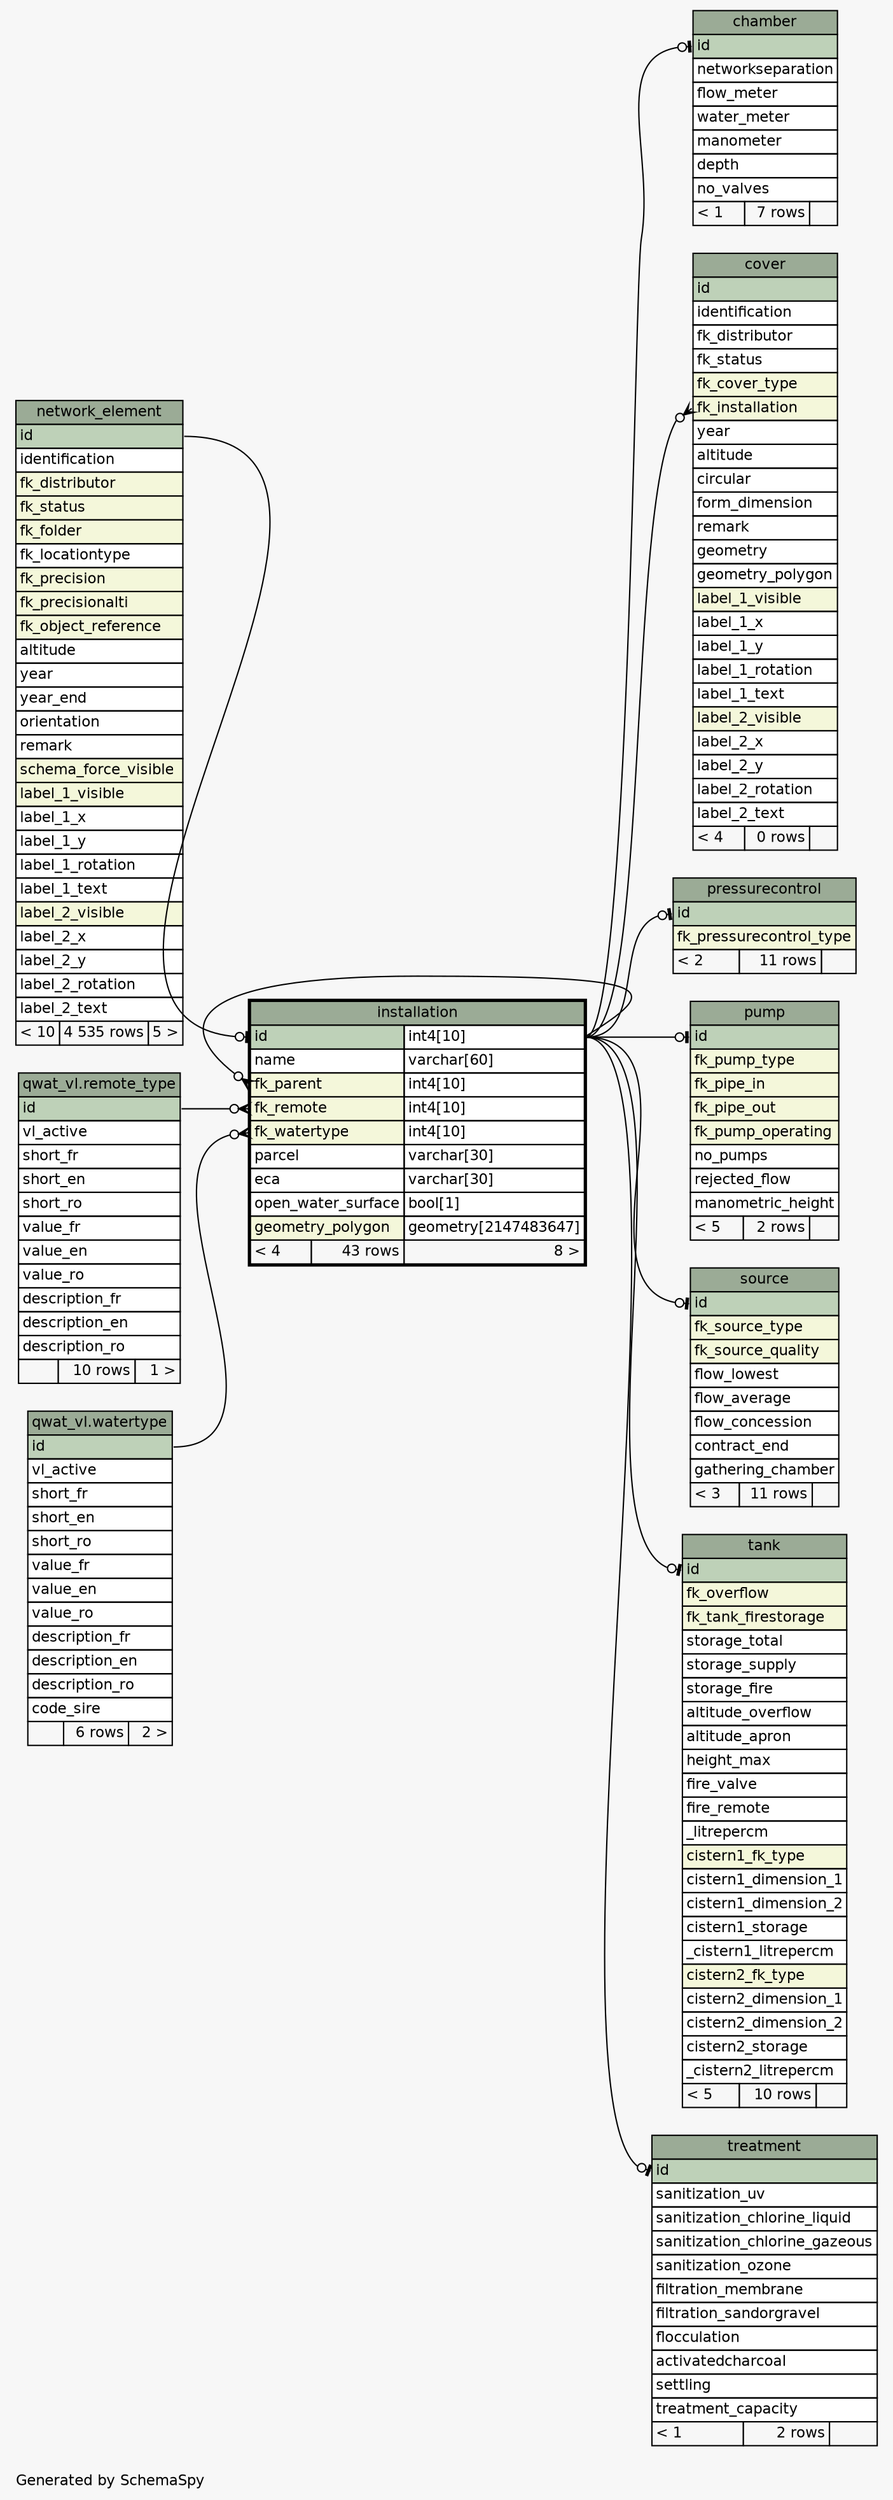 // dot 2.38.0 on Linux 4.8.0-42-generic
// SchemaSpy rev 590
digraph "oneDegreeRelationshipsDiagram" {
  graph [
    rankdir="RL"
    bgcolor="#f7f7f7"
    label="\nGenerated by SchemaSpy"
    labeljust="l"
    nodesep="0.18"
    ranksep="0.46"
    fontname="Helvetica"
    fontsize="11"
  ];
  node [
    fontname="Helvetica"
    fontsize="11"
    shape="plaintext"
  ];
  edge [
    arrowsize="0.8"
  ];
  "chamber":"id":w -> "installation":"id.type":e [arrowhead=none dir=back arrowtail=teeodot];
  "cover":"fk_installation":w -> "installation":"id.type":e [arrowhead=none dir=back arrowtail=crowodot];
  "installation":"fk_parent":w -> "installation":"id.type":e [arrowhead=none dir=back arrowtail=crowodot];
  "installation":"fk_remote":w -> "qwat_vl.remote_type":"id":e [arrowhead=none dir=back arrowtail=crowodot];
  "installation":"fk_watertype":w -> "qwat_vl.watertype":"id":e [arrowhead=none dir=back arrowtail=crowodot];
  "installation":"id":w -> "network_element":"id":e [arrowhead=none dir=back arrowtail=teeodot];
  "pressurecontrol":"id":w -> "installation":"id.type":e [arrowhead=none dir=back arrowtail=teeodot];
  "pump":"id":w -> "installation":"id.type":e [arrowhead=none dir=back arrowtail=teeodot];
  "source":"id":w -> "installation":"id.type":e [arrowhead=none dir=back arrowtail=teeodot];
  "tank":"id":w -> "installation":"id.type":e [arrowhead=none dir=back arrowtail=teeodot];
  "treatment":"id":w -> "installation":"id.type":e [arrowhead=none dir=back arrowtail=teeodot];
  "chamber" [
    label=<
    <TABLE BORDER="0" CELLBORDER="1" CELLSPACING="0" BGCOLOR="#ffffff">
      <TR><TD COLSPAN="3" BGCOLOR="#9bab96" ALIGN="CENTER">chamber</TD></TR>
      <TR><TD PORT="id" COLSPAN="3" BGCOLOR="#bed1b8" ALIGN="LEFT">id</TD></TR>
      <TR><TD PORT="networkseparation" COLSPAN="3" ALIGN="LEFT">networkseparation</TD></TR>
      <TR><TD PORT="flow_meter" COLSPAN="3" ALIGN="LEFT">flow_meter</TD></TR>
      <TR><TD PORT="water_meter" COLSPAN="3" ALIGN="LEFT">water_meter</TD></TR>
      <TR><TD PORT="manometer" COLSPAN="3" ALIGN="LEFT">manometer</TD></TR>
      <TR><TD PORT="depth" COLSPAN="3" ALIGN="LEFT">depth</TD></TR>
      <TR><TD PORT="no_valves" COLSPAN="3" ALIGN="LEFT">no_valves</TD></TR>
      <TR><TD ALIGN="LEFT" BGCOLOR="#f7f7f7">&lt; 1</TD><TD ALIGN="RIGHT" BGCOLOR="#f7f7f7">7 rows</TD><TD ALIGN="RIGHT" BGCOLOR="#f7f7f7">  </TD></TR>
    </TABLE>>
    URL="chamber.html"
    tooltip="chamber"
  ];
  "cover" [
    label=<
    <TABLE BORDER="0" CELLBORDER="1" CELLSPACING="0" BGCOLOR="#ffffff">
      <TR><TD COLSPAN="3" BGCOLOR="#9bab96" ALIGN="CENTER">cover</TD></TR>
      <TR><TD PORT="id" COLSPAN="3" BGCOLOR="#bed1b8" ALIGN="LEFT">id</TD></TR>
      <TR><TD PORT="identification" COLSPAN="3" ALIGN="LEFT">identification</TD></TR>
      <TR><TD PORT="fk_distributor" COLSPAN="3" ALIGN="LEFT">fk_distributor</TD></TR>
      <TR><TD PORT="fk_status" COLSPAN="3" ALIGN="LEFT">fk_status</TD></TR>
      <TR><TD PORT="fk_cover_type" COLSPAN="3" BGCOLOR="#f4f7da" ALIGN="LEFT">fk_cover_type</TD></TR>
      <TR><TD PORT="fk_installation" COLSPAN="3" BGCOLOR="#f4f7da" ALIGN="LEFT">fk_installation</TD></TR>
      <TR><TD PORT="year" COLSPAN="3" ALIGN="LEFT">year</TD></TR>
      <TR><TD PORT="altitude" COLSPAN="3" ALIGN="LEFT">altitude</TD></TR>
      <TR><TD PORT="circular" COLSPAN="3" ALIGN="LEFT">circular</TD></TR>
      <TR><TD PORT="form_dimension" COLSPAN="3" ALIGN="LEFT">form_dimension</TD></TR>
      <TR><TD PORT="remark" COLSPAN="3" ALIGN="LEFT">remark</TD></TR>
      <TR><TD PORT="geometry" COLSPAN="3" ALIGN="LEFT">geometry</TD></TR>
      <TR><TD PORT="geometry_polygon" COLSPAN="3" ALIGN="LEFT">geometry_polygon</TD></TR>
      <TR><TD PORT="label_1_visible" COLSPAN="3" BGCOLOR="#f4f7da" ALIGN="LEFT">label_1_visible</TD></TR>
      <TR><TD PORT="label_1_x" COLSPAN="3" ALIGN="LEFT">label_1_x</TD></TR>
      <TR><TD PORT="label_1_y" COLSPAN="3" ALIGN="LEFT">label_1_y</TD></TR>
      <TR><TD PORT="label_1_rotation" COLSPAN="3" ALIGN="LEFT">label_1_rotation</TD></TR>
      <TR><TD PORT="label_1_text" COLSPAN="3" ALIGN="LEFT">label_1_text</TD></TR>
      <TR><TD PORT="label_2_visible" COLSPAN="3" BGCOLOR="#f4f7da" ALIGN="LEFT">label_2_visible</TD></TR>
      <TR><TD PORT="label_2_x" COLSPAN="3" ALIGN="LEFT">label_2_x</TD></TR>
      <TR><TD PORT="label_2_y" COLSPAN="3" ALIGN="LEFT">label_2_y</TD></TR>
      <TR><TD PORT="label_2_rotation" COLSPAN="3" ALIGN="LEFT">label_2_rotation</TD></TR>
      <TR><TD PORT="label_2_text" COLSPAN="3" ALIGN="LEFT">label_2_text</TD></TR>
      <TR><TD ALIGN="LEFT" BGCOLOR="#f7f7f7">&lt; 4</TD><TD ALIGN="RIGHT" BGCOLOR="#f7f7f7">0 rows</TD><TD ALIGN="RIGHT" BGCOLOR="#f7f7f7">  </TD></TR>
    </TABLE>>
    URL="cover.html"
    tooltip="cover"
  ];
  "installation" [
    label=<
    <TABLE BORDER="2" CELLBORDER="1" CELLSPACING="0" BGCOLOR="#ffffff">
      <TR><TD COLSPAN="3" BGCOLOR="#9bab96" ALIGN="CENTER">installation</TD></TR>
      <TR><TD PORT="id" COLSPAN="2" BGCOLOR="#bed1b8" ALIGN="LEFT">id</TD><TD PORT="id.type" ALIGN="LEFT">int4[10]</TD></TR>
      <TR><TD PORT="name" COLSPAN="2" ALIGN="LEFT">name</TD><TD PORT="name.type" ALIGN="LEFT">varchar[60]</TD></TR>
      <TR><TD PORT="fk_parent" COLSPAN="2" BGCOLOR="#f4f7da" ALIGN="LEFT">fk_parent</TD><TD PORT="fk_parent.type" ALIGN="LEFT">int4[10]</TD></TR>
      <TR><TD PORT="fk_remote" COLSPAN="2" BGCOLOR="#f4f7da" ALIGN="LEFT">fk_remote</TD><TD PORT="fk_remote.type" ALIGN="LEFT">int4[10]</TD></TR>
      <TR><TD PORT="fk_watertype" COLSPAN="2" BGCOLOR="#f4f7da" ALIGN="LEFT">fk_watertype</TD><TD PORT="fk_watertype.type" ALIGN="LEFT">int4[10]</TD></TR>
      <TR><TD PORT="parcel" COLSPAN="2" ALIGN="LEFT">parcel</TD><TD PORT="parcel.type" ALIGN="LEFT">varchar[30]</TD></TR>
      <TR><TD PORT="eca" COLSPAN="2" ALIGN="LEFT">eca</TD><TD PORT="eca.type" ALIGN="LEFT">varchar[30]</TD></TR>
      <TR><TD PORT="open_water_surface" COLSPAN="2" ALIGN="LEFT">open_water_surface</TD><TD PORT="open_water_surface.type" ALIGN="LEFT">bool[1]</TD></TR>
      <TR><TD PORT="geometry_polygon" COLSPAN="2" BGCOLOR="#f4f7da" ALIGN="LEFT">geometry_polygon</TD><TD PORT="geometry_polygon.type" ALIGN="LEFT">geometry[2147483647]</TD></TR>
      <TR><TD ALIGN="LEFT" BGCOLOR="#f7f7f7">&lt; 4</TD><TD ALIGN="RIGHT" BGCOLOR="#f7f7f7">43 rows</TD><TD ALIGN="RIGHT" BGCOLOR="#f7f7f7">8 &gt;</TD></TR>
    </TABLE>>
    URL="installation.html"
    tooltip="installation"
  ];
  "network_element" [
    label=<
    <TABLE BORDER="0" CELLBORDER="1" CELLSPACING="0" BGCOLOR="#ffffff">
      <TR><TD COLSPAN="3" BGCOLOR="#9bab96" ALIGN="CENTER">network_element</TD></TR>
      <TR><TD PORT="id" COLSPAN="3" BGCOLOR="#bed1b8" ALIGN="LEFT">id</TD></TR>
      <TR><TD PORT="identification" COLSPAN="3" ALIGN="LEFT">identification</TD></TR>
      <TR><TD PORT="fk_distributor" COLSPAN="3" BGCOLOR="#f4f7da" ALIGN="LEFT">fk_distributor</TD></TR>
      <TR><TD PORT="fk_status" COLSPAN="3" BGCOLOR="#f4f7da" ALIGN="LEFT">fk_status</TD></TR>
      <TR><TD PORT="fk_folder" COLSPAN="3" BGCOLOR="#f4f7da" ALIGN="LEFT">fk_folder</TD></TR>
      <TR><TD PORT="fk_locationtype" COLSPAN="3" ALIGN="LEFT">fk_locationtype</TD></TR>
      <TR><TD PORT="fk_precision" COLSPAN="3" BGCOLOR="#f4f7da" ALIGN="LEFT">fk_precision</TD></TR>
      <TR><TD PORT="fk_precisionalti" COLSPAN="3" BGCOLOR="#f4f7da" ALIGN="LEFT">fk_precisionalti</TD></TR>
      <TR><TD PORT="fk_object_reference" COLSPAN="3" BGCOLOR="#f4f7da" ALIGN="LEFT">fk_object_reference</TD></TR>
      <TR><TD PORT="altitude" COLSPAN="3" ALIGN="LEFT">altitude</TD></TR>
      <TR><TD PORT="year" COLSPAN="3" ALIGN="LEFT">year</TD></TR>
      <TR><TD PORT="year_end" COLSPAN="3" ALIGN="LEFT">year_end</TD></TR>
      <TR><TD PORT="orientation" COLSPAN="3" ALIGN="LEFT">orientation</TD></TR>
      <TR><TD PORT="remark" COLSPAN="3" ALIGN="LEFT">remark</TD></TR>
      <TR><TD PORT="schema_force_visible" COLSPAN="3" BGCOLOR="#f4f7da" ALIGN="LEFT">schema_force_visible</TD></TR>
      <TR><TD PORT="label_1_visible" COLSPAN="3" BGCOLOR="#f4f7da" ALIGN="LEFT">label_1_visible</TD></TR>
      <TR><TD PORT="label_1_x" COLSPAN="3" ALIGN="LEFT">label_1_x</TD></TR>
      <TR><TD PORT="label_1_y" COLSPAN="3" ALIGN="LEFT">label_1_y</TD></TR>
      <TR><TD PORT="label_1_rotation" COLSPAN="3" ALIGN="LEFT">label_1_rotation</TD></TR>
      <TR><TD PORT="label_1_text" COLSPAN="3" ALIGN="LEFT">label_1_text</TD></TR>
      <TR><TD PORT="label_2_visible" COLSPAN="3" BGCOLOR="#f4f7da" ALIGN="LEFT">label_2_visible</TD></TR>
      <TR><TD PORT="label_2_x" COLSPAN="3" ALIGN="LEFT">label_2_x</TD></TR>
      <TR><TD PORT="label_2_y" COLSPAN="3" ALIGN="LEFT">label_2_y</TD></TR>
      <TR><TD PORT="label_2_rotation" COLSPAN="3" ALIGN="LEFT">label_2_rotation</TD></TR>
      <TR><TD PORT="label_2_text" COLSPAN="3" ALIGN="LEFT">label_2_text</TD></TR>
      <TR><TD ALIGN="LEFT" BGCOLOR="#f7f7f7">&lt; 10</TD><TD ALIGN="RIGHT" BGCOLOR="#f7f7f7">4 535 rows</TD><TD ALIGN="RIGHT" BGCOLOR="#f7f7f7">5 &gt;</TD></TR>
    </TABLE>>
    URL="network_element.html"
    tooltip="network_element"
  ];
  "pressurecontrol" [
    label=<
    <TABLE BORDER="0" CELLBORDER="1" CELLSPACING="0" BGCOLOR="#ffffff">
      <TR><TD COLSPAN="3" BGCOLOR="#9bab96" ALIGN="CENTER">pressurecontrol</TD></TR>
      <TR><TD PORT="id" COLSPAN="3" BGCOLOR="#bed1b8" ALIGN="LEFT">id</TD></TR>
      <TR><TD PORT="fk_pressurecontrol_type" COLSPAN="3" BGCOLOR="#f4f7da" ALIGN="LEFT">fk_pressurecontrol_type</TD></TR>
      <TR><TD ALIGN="LEFT" BGCOLOR="#f7f7f7">&lt; 2</TD><TD ALIGN="RIGHT" BGCOLOR="#f7f7f7">11 rows</TD><TD ALIGN="RIGHT" BGCOLOR="#f7f7f7">  </TD></TR>
    </TABLE>>
    URL="pressurecontrol.html"
    tooltip="pressurecontrol"
  ];
  "pump" [
    label=<
    <TABLE BORDER="0" CELLBORDER="1" CELLSPACING="0" BGCOLOR="#ffffff">
      <TR><TD COLSPAN="3" BGCOLOR="#9bab96" ALIGN="CENTER">pump</TD></TR>
      <TR><TD PORT="id" COLSPAN="3" BGCOLOR="#bed1b8" ALIGN="LEFT">id</TD></TR>
      <TR><TD PORT="fk_pump_type" COLSPAN="3" BGCOLOR="#f4f7da" ALIGN="LEFT">fk_pump_type</TD></TR>
      <TR><TD PORT="fk_pipe_in" COLSPAN="3" BGCOLOR="#f4f7da" ALIGN="LEFT">fk_pipe_in</TD></TR>
      <TR><TD PORT="fk_pipe_out" COLSPAN="3" BGCOLOR="#f4f7da" ALIGN="LEFT">fk_pipe_out</TD></TR>
      <TR><TD PORT="fk_pump_operating" COLSPAN="3" BGCOLOR="#f4f7da" ALIGN="LEFT">fk_pump_operating</TD></TR>
      <TR><TD PORT="no_pumps" COLSPAN="3" ALIGN="LEFT">no_pumps</TD></TR>
      <TR><TD PORT="rejected_flow" COLSPAN="3" ALIGN="LEFT">rejected_flow</TD></TR>
      <TR><TD PORT="manometric_height" COLSPAN="3" ALIGN="LEFT">manometric_height</TD></TR>
      <TR><TD ALIGN="LEFT" BGCOLOR="#f7f7f7">&lt; 5</TD><TD ALIGN="RIGHT" BGCOLOR="#f7f7f7">2 rows</TD><TD ALIGN="RIGHT" BGCOLOR="#f7f7f7">  </TD></TR>
    </TABLE>>
    URL="pump.html"
    tooltip="pump"
  ];
  "qwat_vl.remote_type" [
    label=<
    <TABLE BORDER="0" CELLBORDER="1" CELLSPACING="0" BGCOLOR="#ffffff">
      <TR><TD COLSPAN="3" BGCOLOR="#9bab96" ALIGN="CENTER">qwat_vl.remote_type</TD></TR>
      <TR><TD PORT="id" COLSPAN="3" BGCOLOR="#bed1b8" ALIGN="LEFT">id</TD></TR>
      <TR><TD PORT="vl_active" COLSPAN="3" ALIGN="LEFT">vl_active</TD></TR>
      <TR><TD PORT="short_fr" COLSPAN="3" ALIGN="LEFT">short_fr</TD></TR>
      <TR><TD PORT="short_en" COLSPAN="3" ALIGN="LEFT">short_en</TD></TR>
      <TR><TD PORT="short_ro" COLSPAN="3" ALIGN="LEFT">short_ro</TD></TR>
      <TR><TD PORT="value_fr" COLSPAN="3" ALIGN="LEFT">value_fr</TD></TR>
      <TR><TD PORT="value_en" COLSPAN="3" ALIGN="LEFT">value_en</TD></TR>
      <TR><TD PORT="value_ro" COLSPAN="3" ALIGN="LEFT">value_ro</TD></TR>
      <TR><TD PORT="description_fr" COLSPAN="3" ALIGN="LEFT">description_fr</TD></TR>
      <TR><TD PORT="description_en" COLSPAN="3" ALIGN="LEFT">description_en</TD></TR>
      <TR><TD PORT="description_ro" COLSPAN="3" ALIGN="LEFT">description_ro</TD></TR>
      <TR><TD ALIGN="LEFT" BGCOLOR="#f7f7f7">  </TD><TD ALIGN="RIGHT" BGCOLOR="#f7f7f7">10 rows</TD><TD ALIGN="RIGHT" BGCOLOR="#f7f7f7">1 &gt;</TD></TR>
    </TABLE>>
    URL="../../qwat_vl/tables/remote_type.html"
    tooltip="qwat_vl.remote_type"
  ];
  "source" [
    label=<
    <TABLE BORDER="0" CELLBORDER="1" CELLSPACING="0" BGCOLOR="#ffffff">
      <TR><TD COLSPAN="3" BGCOLOR="#9bab96" ALIGN="CENTER">source</TD></TR>
      <TR><TD PORT="id" COLSPAN="3" BGCOLOR="#bed1b8" ALIGN="LEFT">id</TD></TR>
      <TR><TD PORT="fk_source_type" COLSPAN="3" BGCOLOR="#f4f7da" ALIGN="LEFT">fk_source_type</TD></TR>
      <TR><TD PORT="fk_source_quality" COLSPAN="3" BGCOLOR="#f4f7da" ALIGN="LEFT">fk_source_quality</TD></TR>
      <TR><TD PORT="flow_lowest" COLSPAN="3" ALIGN="LEFT">flow_lowest</TD></TR>
      <TR><TD PORT="flow_average" COLSPAN="3" ALIGN="LEFT">flow_average</TD></TR>
      <TR><TD PORT="flow_concession" COLSPAN="3" ALIGN="LEFT">flow_concession</TD></TR>
      <TR><TD PORT="contract_end" COLSPAN="3" ALIGN="LEFT">contract_end</TD></TR>
      <TR><TD PORT="gathering_chamber" COLSPAN="3" ALIGN="LEFT">gathering_chamber</TD></TR>
      <TR><TD ALIGN="LEFT" BGCOLOR="#f7f7f7">&lt; 3</TD><TD ALIGN="RIGHT" BGCOLOR="#f7f7f7">11 rows</TD><TD ALIGN="RIGHT" BGCOLOR="#f7f7f7">  </TD></TR>
    </TABLE>>
    URL="source.html"
    tooltip="source"
  ];
  "tank" [
    label=<
    <TABLE BORDER="0" CELLBORDER="1" CELLSPACING="0" BGCOLOR="#ffffff">
      <TR><TD COLSPAN="3" BGCOLOR="#9bab96" ALIGN="CENTER">tank</TD></TR>
      <TR><TD PORT="id" COLSPAN="3" BGCOLOR="#bed1b8" ALIGN="LEFT">id</TD></TR>
      <TR><TD PORT="fk_overflow" COLSPAN="3" BGCOLOR="#f4f7da" ALIGN="LEFT">fk_overflow</TD></TR>
      <TR><TD PORT="fk_tank_firestorage" COLSPAN="3" BGCOLOR="#f4f7da" ALIGN="LEFT">fk_tank_firestorage</TD></TR>
      <TR><TD PORT="storage_total" COLSPAN="3" ALIGN="LEFT">storage_total</TD></TR>
      <TR><TD PORT="storage_supply" COLSPAN="3" ALIGN="LEFT">storage_supply</TD></TR>
      <TR><TD PORT="storage_fire" COLSPAN="3" ALIGN="LEFT">storage_fire</TD></TR>
      <TR><TD PORT="altitude_overflow" COLSPAN="3" ALIGN="LEFT">altitude_overflow</TD></TR>
      <TR><TD PORT="altitude_apron" COLSPAN="3" ALIGN="LEFT">altitude_apron</TD></TR>
      <TR><TD PORT="height_max" COLSPAN="3" ALIGN="LEFT">height_max</TD></TR>
      <TR><TD PORT="fire_valve" COLSPAN="3" ALIGN="LEFT">fire_valve</TD></TR>
      <TR><TD PORT="fire_remote" COLSPAN="3" ALIGN="LEFT">fire_remote</TD></TR>
      <TR><TD PORT="_litrepercm" COLSPAN="3" ALIGN="LEFT">_litrepercm</TD></TR>
      <TR><TD PORT="cistern1_fk_type" COLSPAN="3" BGCOLOR="#f4f7da" ALIGN="LEFT">cistern1_fk_type</TD></TR>
      <TR><TD PORT="cistern1_dimension_1" COLSPAN="3" ALIGN="LEFT">cistern1_dimension_1</TD></TR>
      <TR><TD PORT="cistern1_dimension_2" COLSPAN="3" ALIGN="LEFT">cistern1_dimension_2</TD></TR>
      <TR><TD PORT="cistern1_storage" COLSPAN="3" ALIGN="LEFT">cistern1_storage</TD></TR>
      <TR><TD PORT="_cistern1_litrepercm" COLSPAN="3" ALIGN="LEFT">_cistern1_litrepercm</TD></TR>
      <TR><TD PORT="cistern2_fk_type" COLSPAN="3" BGCOLOR="#f4f7da" ALIGN="LEFT">cistern2_fk_type</TD></TR>
      <TR><TD PORT="cistern2_dimension_1" COLSPAN="3" ALIGN="LEFT">cistern2_dimension_1</TD></TR>
      <TR><TD PORT="cistern2_dimension_2" COLSPAN="3" ALIGN="LEFT">cistern2_dimension_2</TD></TR>
      <TR><TD PORT="cistern2_storage" COLSPAN="3" ALIGN="LEFT">cistern2_storage</TD></TR>
      <TR><TD PORT="_cistern2_litrepercm" COLSPAN="3" ALIGN="LEFT">_cistern2_litrepercm</TD></TR>
      <TR><TD ALIGN="LEFT" BGCOLOR="#f7f7f7">&lt; 5</TD><TD ALIGN="RIGHT" BGCOLOR="#f7f7f7">10 rows</TD><TD ALIGN="RIGHT" BGCOLOR="#f7f7f7">  </TD></TR>
    </TABLE>>
    URL="tank.html"
    tooltip="tank"
  ];
  "treatment" [
    label=<
    <TABLE BORDER="0" CELLBORDER="1" CELLSPACING="0" BGCOLOR="#ffffff">
      <TR><TD COLSPAN="3" BGCOLOR="#9bab96" ALIGN="CENTER">treatment</TD></TR>
      <TR><TD PORT="id" COLSPAN="3" BGCOLOR="#bed1b8" ALIGN="LEFT">id</TD></TR>
      <TR><TD PORT="sanitization_uv" COLSPAN="3" ALIGN="LEFT">sanitization_uv</TD></TR>
      <TR><TD PORT="sanitization_chlorine_liquid" COLSPAN="3" ALIGN="LEFT">sanitization_chlorine_liquid</TD></TR>
      <TR><TD PORT="sanitization_chlorine_gazeous" COLSPAN="3" ALIGN="LEFT">sanitization_chlorine_gazeous</TD></TR>
      <TR><TD PORT="sanitization_ozone" COLSPAN="3" ALIGN="LEFT">sanitization_ozone</TD></TR>
      <TR><TD PORT="filtration_membrane" COLSPAN="3" ALIGN="LEFT">filtration_membrane</TD></TR>
      <TR><TD PORT="filtration_sandorgravel" COLSPAN="3" ALIGN="LEFT">filtration_sandorgravel</TD></TR>
      <TR><TD PORT="flocculation" COLSPAN="3" ALIGN="LEFT">flocculation</TD></TR>
      <TR><TD PORT="activatedcharcoal" COLSPAN="3" ALIGN="LEFT">activatedcharcoal</TD></TR>
      <TR><TD PORT="settling" COLSPAN="3" ALIGN="LEFT">settling</TD></TR>
      <TR><TD PORT="treatment_capacity" COLSPAN="3" ALIGN="LEFT">treatment_capacity</TD></TR>
      <TR><TD ALIGN="LEFT" BGCOLOR="#f7f7f7">&lt; 1</TD><TD ALIGN="RIGHT" BGCOLOR="#f7f7f7">2 rows</TD><TD ALIGN="RIGHT" BGCOLOR="#f7f7f7">  </TD></TR>
    </TABLE>>
    URL="treatment.html"
    tooltip="treatment"
  ];
  "qwat_vl.watertype" [
    label=<
    <TABLE BORDER="0" CELLBORDER="1" CELLSPACING="0" BGCOLOR="#ffffff">
      <TR><TD COLSPAN="3" BGCOLOR="#9bab96" ALIGN="CENTER">qwat_vl.watertype</TD></TR>
      <TR><TD PORT="id" COLSPAN="3" BGCOLOR="#bed1b8" ALIGN="LEFT">id</TD></TR>
      <TR><TD PORT="vl_active" COLSPAN="3" ALIGN="LEFT">vl_active</TD></TR>
      <TR><TD PORT="short_fr" COLSPAN="3" ALIGN="LEFT">short_fr</TD></TR>
      <TR><TD PORT="short_en" COLSPAN="3" ALIGN="LEFT">short_en</TD></TR>
      <TR><TD PORT="short_ro" COLSPAN="3" ALIGN="LEFT">short_ro</TD></TR>
      <TR><TD PORT="value_fr" COLSPAN="3" ALIGN="LEFT">value_fr</TD></TR>
      <TR><TD PORT="value_en" COLSPAN="3" ALIGN="LEFT">value_en</TD></TR>
      <TR><TD PORT="value_ro" COLSPAN="3" ALIGN="LEFT">value_ro</TD></TR>
      <TR><TD PORT="description_fr" COLSPAN="3" ALIGN="LEFT">description_fr</TD></TR>
      <TR><TD PORT="description_en" COLSPAN="3" ALIGN="LEFT">description_en</TD></TR>
      <TR><TD PORT="description_ro" COLSPAN="3" ALIGN="LEFT">description_ro</TD></TR>
      <TR><TD PORT="code_sire" COLSPAN="3" ALIGN="LEFT">code_sire</TD></TR>
      <TR><TD ALIGN="LEFT" BGCOLOR="#f7f7f7">  </TD><TD ALIGN="RIGHT" BGCOLOR="#f7f7f7">6 rows</TD><TD ALIGN="RIGHT" BGCOLOR="#f7f7f7">2 &gt;</TD></TR>
    </TABLE>>
    URL="../../qwat_vl/tables/watertype.html"
    tooltip="qwat_vl.watertype"
  ];
}
